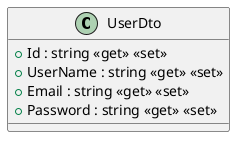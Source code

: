 @startuml
class UserDto {
    + Id : string <<get>> <<set>>
    + UserName : string <<get>> <<set>>
    + Email : string <<get>> <<set>>
    + Password : string <<get>> <<set>>
}
@enduml
